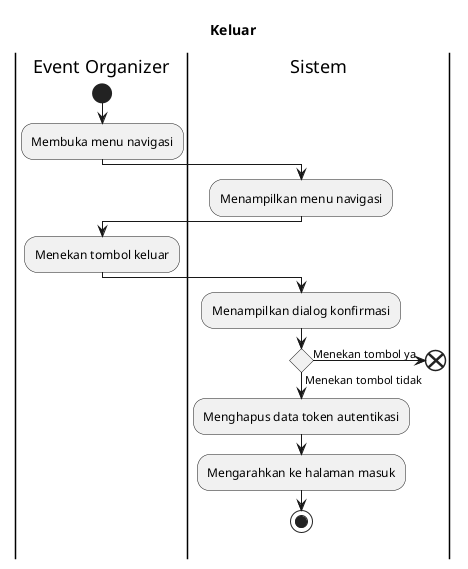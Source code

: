 @startuml "activity_diagram_keluar"

title "Keluar"

|Event Organizer|
    start
    :Membuka menu navigasi;
|Sistem|
    :Menampilkan menu navigasi;
|Event Organizer|
    :Menekan tombol keluar;
|Sistem|
    :Menampilkan dialog konfirmasi;
    if () then (Menekan tombol ya)
        end 
    else (Menekan tombol tidak)
        :Menghapus data token autentikasi;
        :Mengarahkan ke halaman masuk;
        stop

@enduml